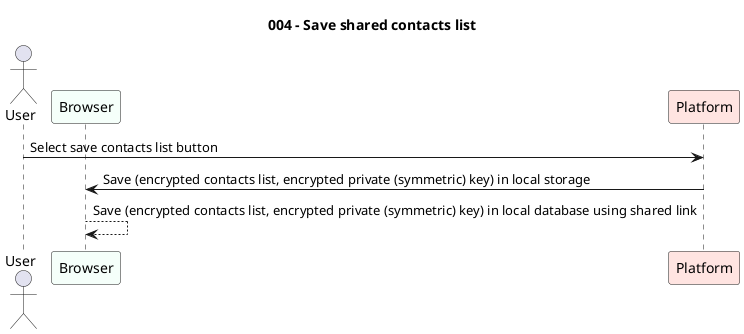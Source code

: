 @startuml 004-save-shared-contacts-list

title "004 - Save shared contacts list"

actor User
participant Browser #MintCream
participant "Platform" as PL #MistyRose

User -> PL: Select save contacts list button
PL -> Browser: Save (encrypted contacts list, encrypted private (symmetric) key) in local storage
Browser --> Browser: Save (encrypted contacts list, encrypted private (symmetric) key) in local database using shared link

@enduml
